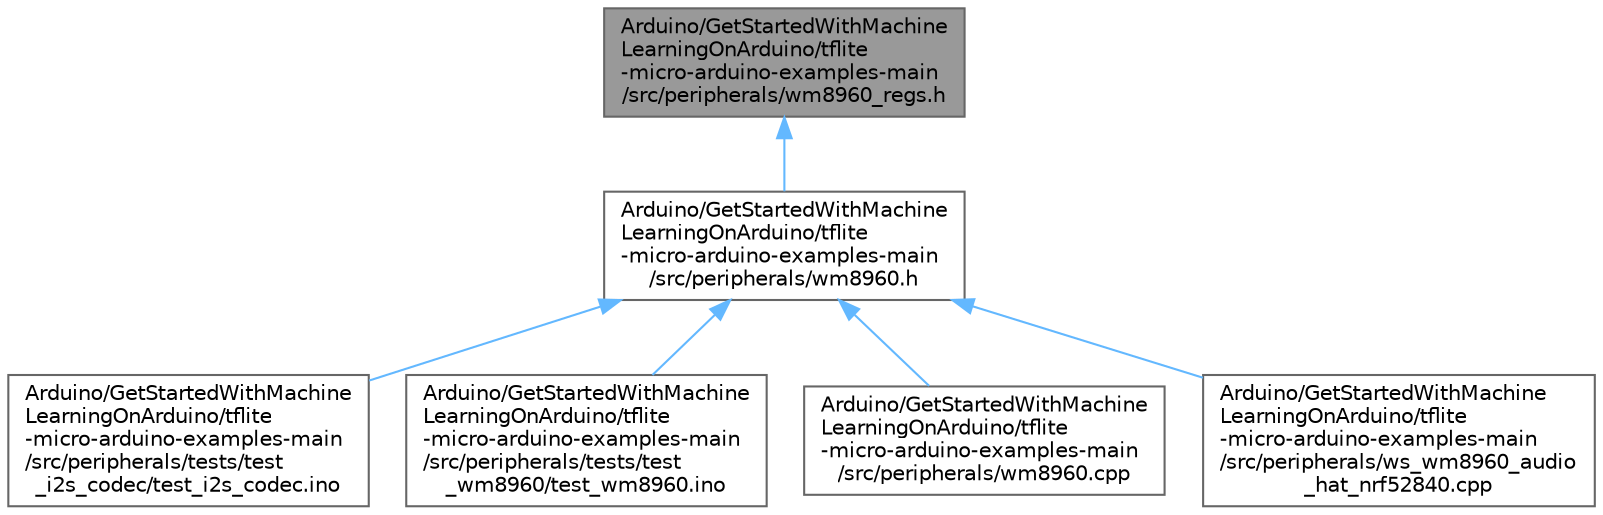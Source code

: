 digraph "Arduino/GetStartedWithMachineLearningOnArduino/tflite-micro-arduino-examples-main/src/peripherals/wm8960_regs.h"
{
 // LATEX_PDF_SIZE
  bgcolor="transparent";
  edge [fontname=Helvetica,fontsize=10,labelfontname=Helvetica,labelfontsize=10];
  node [fontname=Helvetica,fontsize=10,shape=box,height=0.2,width=0.4];
  Node1 [id="Node000001",label="Arduino/GetStartedWithMachine\lLearningOnArduino/tflite\l-micro-arduino-examples-main\l/src/peripherals/wm8960_regs.h",height=0.2,width=0.4,color="gray40", fillcolor="grey60", style="filled", fontcolor="black",tooltip=" "];
  Node1 -> Node2 [id="edge1_Node000001_Node000002",dir="back",color="steelblue1",style="solid",tooltip=" "];
  Node2 [id="Node000002",label="Arduino/GetStartedWithMachine\lLearningOnArduino/tflite\l-micro-arduino-examples-main\l/src/peripherals/wm8960.h",height=0.2,width=0.4,color="grey40", fillcolor="white", style="filled",URL="$wm8960_8h.html",tooltip=" "];
  Node2 -> Node3 [id="edge2_Node000002_Node000003",dir="back",color="steelblue1",style="solid",tooltip=" "];
  Node3 [id="Node000003",label="Arduino/GetStartedWithMachine\lLearningOnArduino/tflite\l-micro-arduino-examples-main\l/src/peripherals/tests/test\l_i2s_codec/test_i2s_codec.ino",height=0.2,width=0.4,color="grey40", fillcolor="white", style="filled",URL="$test__i2s__codec_8ino.html",tooltip=" "];
  Node2 -> Node4 [id="edge3_Node000002_Node000004",dir="back",color="steelblue1",style="solid",tooltip=" "];
  Node4 [id="Node000004",label="Arduino/GetStartedWithMachine\lLearningOnArduino/tflite\l-micro-arduino-examples-main\l/src/peripherals/tests/test\l_wm8960/test_wm8960.ino",height=0.2,width=0.4,color="grey40", fillcolor="white", style="filled",URL="$test__wm8960_8ino.html",tooltip=" "];
  Node2 -> Node5 [id="edge4_Node000002_Node000005",dir="back",color="steelblue1",style="solid",tooltip=" "];
  Node5 [id="Node000005",label="Arduino/GetStartedWithMachine\lLearningOnArduino/tflite\l-micro-arduino-examples-main\l/src/peripherals/wm8960.cpp",height=0.2,width=0.4,color="grey40", fillcolor="white", style="filled",URL="$wm8960_8cpp.html",tooltip=" "];
  Node2 -> Node6 [id="edge5_Node000002_Node000006",dir="back",color="steelblue1",style="solid",tooltip=" "];
  Node6 [id="Node000006",label="Arduino/GetStartedWithMachine\lLearningOnArduino/tflite\l-micro-arduino-examples-main\l/src/peripherals/ws_wm8960_audio\l_hat_nrf52840.cpp",height=0.2,width=0.4,color="grey40", fillcolor="white", style="filled",URL="$ws__wm8960__audio__hat__nrf52840_8cpp.html",tooltip=" "];
}
